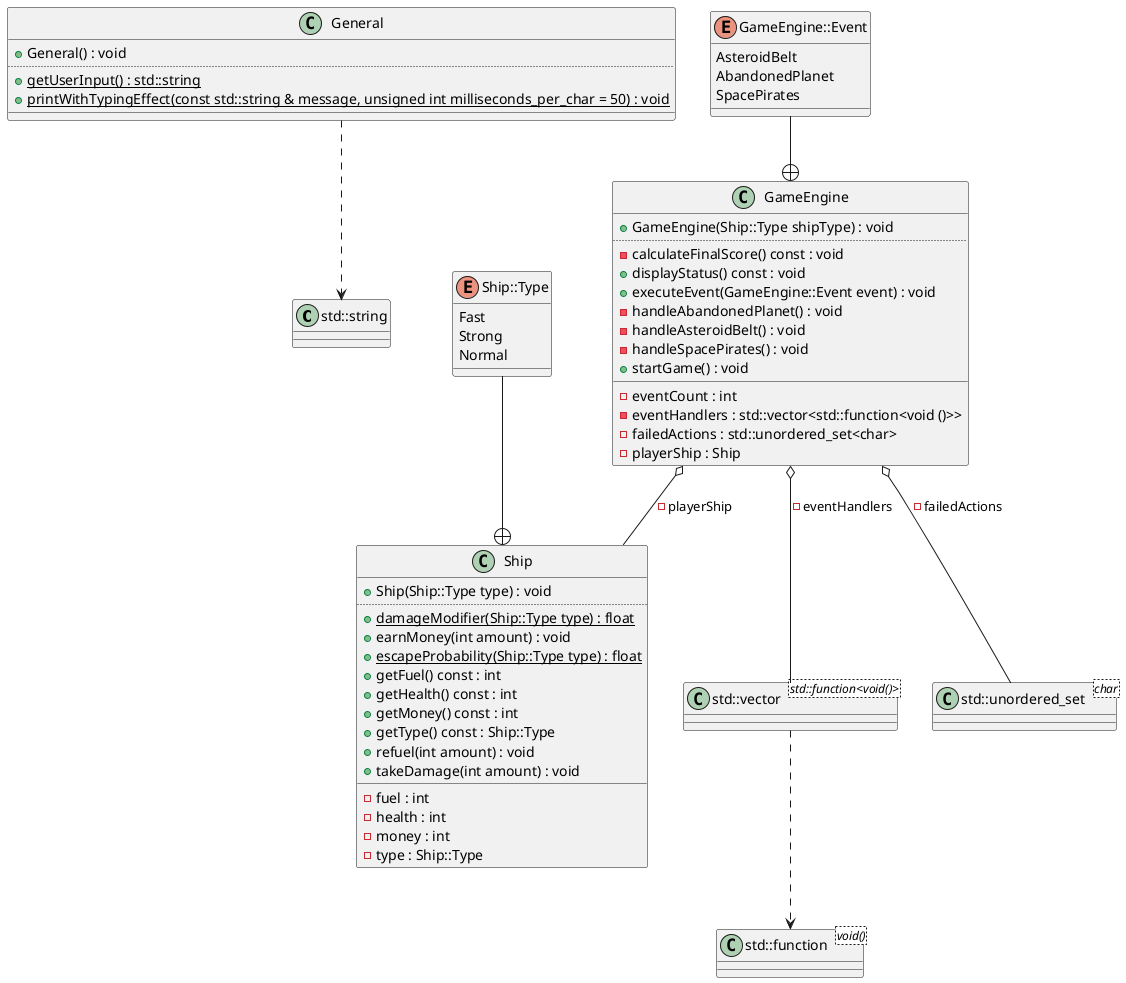 @startuml
class "std::string" as C_0000159384585232022465
class C_0000159384585232022465 {
__
}
class "std::function<void()>" as C_0001660784356362272037
class C_0001660784356362272037 {
__
}
class "std::vector<std::function<void()>>" as C_0001301893113309798603
class C_0001301893113309798603 {
__
}
class "std::unordered_set<char>" as C_0001321469934345818324
class C_0001321469934345818324 {
__
}
class "General" as C_0000953681277072310763
class C_0000953681277072310763 {
+General() : void
..
{static} +getUserInput() : std::string
{static} +printWithTypingEffect(const std::string & message, unsigned int milliseconds_per_char = 50) : void
__
}
class "Ship" as C_0001816207179164377052
class C_0001816207179164377052 {
+Ship(Ship::Type type) : void
..
{static} +damageModifier(Ship::Type type) : float
+earnMoney(int amount) : void
{static} +escapeProbability(Ship::Type type) : float
+getFuel() const : int
+getHealth() const : int
+getMoney() const : int
+getType() const : Ship::Type
+refuel(int amount) : void
+takeDamage(int amount) : void
__
-fuel : int
-health : int
-money : int
-type : Ship::Type
}
enum "Ship::Type" as C_0001156001904202383663
enum C_0001156001904202383663 {
Fast
Strong
Normal
}
class "GameEngine" as C_0001313198784130142766
class C_0001313198784130142766 {
+GameEngine(Ship::Type shipType) : void
..
-calculateFinalScore() const : void
+displayStatus() const : void
+executeEvent(GameEngine::Event event) : void
-handleAbandonedPlanet() : void
-handleAsteroidBelt() : void
-handleSpacePirates() : void
+startGame() : void
__
-eventCount : int
-eventHandlers : std::vector<std::function<void ()>>
-failedActions : std::unordered_set<char>
-playerShip : Ship
}
enum "GameEngine::Event" as C_0001890209837654115577
enum C_0001890209837654115577 {
AsteroidBelt
AbandonedPlanet
SpacePirates
}
C_0001301893113309798603 ..> C_0001660784356362272037
C_0000953681277072310763 ..> C_0000159384585232022465
C_0001156001904202383663 --+ C_0001816207179164377052
C_0001313198784130142766 o-- C_0001816207179164377052 : -playerShip
C_0001313198784130142766 o-- C_0001301893113309798603 : -eventHandlers
C_0001313198784130142766 o-- C_0001321469934345818324 : -failedActions
C_0001890209837654115577 --+ C_0001313198784130142766

'Generated with clang-uml, version 0.5.0
'LLVM version Ubuntu clang version 15.0.7
@enduml
